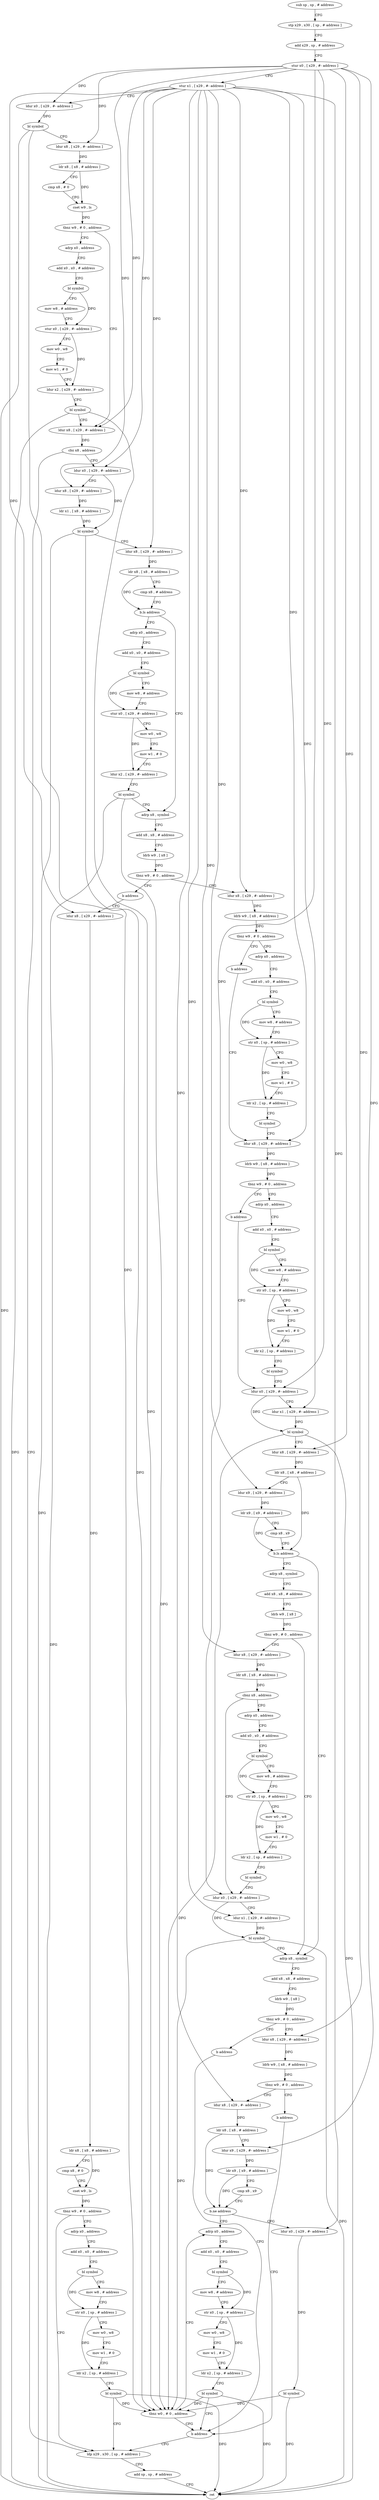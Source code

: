 digraph "func" {
"4204012" [label = "sub sp , sp , # address" ]
"4204016" [label = "stp x29 , x30 , [ sp , # address ]" ]
"4204020" [label = "add x29 , sp , # address" ]
"4204024" [label = "stur x0 , [ x29 , #- address ]" ]
"4204028" [label = "stur x1 , [ x29 , #- address ]" ]
"4204032" [label = "ldur x0 , [ x29 , #- address ]" ]
"4204036" [label = "bl symbol" ]
"4204040" [label = "ldur x8 , [ x29 , #- address ]" ]
"4204044" [label = "ldr x8 , [ x8 , # address ]" ]
"4204048" [label = "cmp x8 , # 0" ]
"4204052" [label = "cset w9 , ls" ]
"4204056" [label = "tbnz w9 , # 0 , address" ]
"4204096" [label = "ldur x8 , [ x29 , #- address ]" ]
"4204060" [label = "adrp x0 , address" ]
"4204100" [label = "cbz x8 , address" ]
"4204576" [label = "ldp x29 , x30 , [ sp , # address ]" ]
"4204104" [label = "ldur x0 , [ x29 , #- address ]" ]
"4204064" [label = "add x0 , x0 , # address" ]
"4204068" [label = "bl symbol" ]
"4204072" [label = "mov w8 , # address" ]
"4204076" [label = "stur x0 , [ x29 , #- address ]" ]
"4204080" [label = "mov w0 , w8" ]
"4204084" [label = "mov w1 , # 0" ]
"4204088" [label = "ldur x2 , [ x29 , #- address ]" ]
"4204092" [label = "bl symbol" ]
"4204580" [label = "add sp , sp , # address" ]
"4204584" [label = "ret" ]
"4204108" [label = "ldur x8 , [ x29 , #- address ]" ]
"4204112" [label = "ldr x1 , [ x8 , # address ]" ]
"4204116" [label = "bl symbol" ]
"4204120" [label = "ldur x8 , [ x29 , #- address ]" ]
"4204124" [label = "ldr x8 , [ x8 , # address ]" ]
"4204128" [label = "cmp x8 , # address" ]
"4204132" [label = "b.ls address" ]
"4204172" [label = "adrp x8 , symbol" ]
"4204136" [label = "adrp x0 , address" ]
"4204176" [label = "add x8 , x8 , # address" ]
"4204180" [label = "ldrb w9 , [ x8 ]" ]
"4204184" [label = "tbnz w9 , # 0 , address" ]
"4204192" [label = "ldur x8 , [ x29 , #- address ]" ]
"4204188" [label = "b address" ]
"4204140" [label = "add x0 , x0 , # address" ]
"4204144" [label = "bl symbol" ]
"4204148" [label = "mov w8 , # address" ]
"4204152" [label = "stur x0 , [ x29 , #- address ]" ]
"4204156" [label = "mov w0 , w8" ]
"4204160" [label = "mov w1 , # 0" ]
"4204164" [label = "ldur x2 , [ x29 , #- address ]" ]
"4204168" [label = "bl symbol" ]
"4204196" [label = "ldrb w9 , [ x8 , # address ]" ]
"4204200" [label = "tbnz w9 , # 0 , address" ]
"4204208" [label = "adrp x0 , address" ]
"4204204" [label = "b address" ]
"4204520" [label = "ldur x8 , [ x29 , #- address ]" ]
"4204212" [label = "add x0 , x0 , # address" ]
"4204216" [label = "bl symbol" ]
"4204220" [label = "mov w8 , # address" ]
"4204224" [label = "str x0 , [ sp , # address ]" ]
"4204228" [label = "mov w0 , w8" ]
"4204232" [label = "mov w1 , # 0" ]
"4204236" [label = "ldr x2 , [ sp , # address ]" ]
"4204240" [label = "bl symbol" ]
"4204244" [label = "ldur x8 , [ x29 , #- address ]" ]
"4204524" [label = "ldr x8 , [ x8 , # address ]" ]
"4204528" [label = "cmp x8 , # 0" ]
"4204532" [label = "cset w9 , ls" ]
"4204536" [label = "tbnz w9 , # 0 , address" ]
"4204540" [label = "adrp x0 , address" ]
"4204260" [label = "adrp x0 , address" ]
"4204264" [label = "add x0 , x0 , # address" ]
"4204268" [label = "bl symbol" ]
"4204272" [label = "mov w8 , # address" ]
"4204276" [label = "str x0 , [ sp , # address ]" ]
"4204280" [label = "mov w0 , w8" ]
"4204284" [label = "mov w1 , # 0" ]
"4204288" [label = "ldr x2 , [ sp , # address ]" ]
"4204292" [label = "bl symbol" ]
"4204296" [label = "ldur x0 , [ x29 , #- address ]" ]
"4204256" [label = "b address" ]
"4204248" [label = "ldrb w9 , [ x8 , # address ]" ]
"4204252" [label = "tbnz w9 , # 0 , address" ]
"4204544" [label = "add x0 , x0 , # address" ]
"4204548" [label = "bl symbol" ]
"4204552" [label = "mov w8 , # address" ]
"4204556" [label = "str x0 , [ sp , # address ]" ]
"4204560" [label = "mov w0 , w8" ]
"4204564" [label = "mov w1 , # 0" ]
"4204568" [label = "ldr x2 , [ sp , # address ]" ]
"4204572" [label = "bl symbol" ]
"4204408" [label = "adrp x8 , symbol" ]
"4204412" [label = "add x8 , x8 , # address" ]
"4204416" [label = "ldrb w9 , [ x8 ]" ]
"4204420" [label = "tbnz w9 , # 0 , address" ]
"4204428" [label = "ldur x8 , [ x29 , #- address ]" ]
"4204424" [label = "b address" ]
"4204332" [label = "adrp x8 , symbol" ]
"4204336" [label = "add x8 , x8 , # address" ]
"4204340" [label = "ldrb w9 , [ x8 ]" ]
"4204344" [label = "tbnz w9 , # 0 , address" ]
"4204348" [label = "ldur x8 , [ x29 , #- address ]" ]
"4204300" [label = "ldur x1 , [ x29 , #- address ]" ]
"4204304" [label = "bl symbol" ]
"4204308" [label = "ldur x8 , [ x29 , #- address ]" ]
"4204312" [label = "ldr x8 , [ x8 , # address ]" ]
"4204316" [label = "ldur x9 , [ x29 , #- address ]" ]
"4204320" [label = "ldr x9 , [ x9 , # address ]" ]
"4204324" [label = "cmp x8 , x9" ]
"4204328" [label = "b.ls address" ]
"4204432" [label = "ldrb w9 , [ x8 , # address ]" ]
"4204436" [label = "tbnz w9 , # 0 , address" ]
"4204444" [label = "ldur x8 , [ x29 , #- address ]" ]
"4204440" [label = "b address" ]
"4204516" [label = "b address" ]
"4204352" [label = "ldr x8 , [ x8 , # address ]" ]
"4204356" [label = "cbnz x8 , address" ]
"4204396" [label = "ldur x0 , [ x29 , #- address ]" ]
"4204360" [label = "adrp x0 , address" ]
"4204448" [label = "ldr x8 , [ x8 , # address ]" ]
"4204452" [label = "ldur x9 , [ x29 , #- address ]" ]
"4204456" [label = "ldr x9 , [ x9 , # address ]" ]
"4204460" [label = "cmp x8 , x9" ]
"4204464" [label = "b.ne address" ]
"4204480" [label = "adrp x0 , address" ]
"4204468" [label = "ldur x0 , [ x29 , #- address ]" ]
"4204400" [label = "ldur x1 , [ x29 , #- address ]" ]
"4204404" [label = "bl symbol" ]
"4204364" [label = "add x0 , x0 , # address" ]
"4204368" [label = "bl symbol" ]
"4204372" [label = "mov w8 , # address" ]
"4204376" [label = "str x0 , [ sp , # address ]" ]
"4204380" [label = "mov w0 , w8" ]
"4204384" [label = "mov w1 , # 0" ]
"4204388" [label = "ldr x2 , [ sp , # address ]" ]
"4204392" [label = "bl symbol" ]
"4204484" [label = "add x0 , x0 , # address" ]
"4204488" [label = "bl symbol" ]
"4204492" [label = "mov w8 , # address" ]
"4204496" [label = "str x0 , [ sp , # address ]" ]
"4204500" [label = "mov w0 , w8" ]
"4204504" [label = "mov w1 , # 0" ]
"4204508" [label = "ldr x2 , [ sp , # address ]" ]
"4204512" [label = "bl symbol" ]
"4204472" [label = "bl symbol" ]
"4204476" [label = "tbnz w0 , # 0 , address" ]
"4204012" -> "4204016" [ label = "CFG" ]
"4204016" -> "4204020" [ label = "CFG" ]
"4204020" -> "4204024" [ label = "CFG" ]
"4204024" -> "4204028" [ label = "CFG" ]
"4204024" -> "4204032" [ label = "DFG" ]
"4204024" -> "4204040" [ label = "DFG" ]
"4204024" -> "4204108" [ label = "DFG" ]
"4204024" -> "4204296" [ label = "DFG" ]
"4204024" -> "4204308" [ label = "DFG" ]
"4204024" -> "4204428" [ label = "DFG" ]
"4204024" -> "4204452" [ label = "DFG" ]
"4204024" -> "4204396" [ label = "DFG" ]
"4204028" -> "4204032" [ label = "CFG" ]
"4204028" -> "4204096" [ label = "DFG" ]
"4204028" -> "4204104" [ label = "DFG" ]
"4204028" -> "4204120" [ label = "DFG" ]
"4204028" -> "4204192" [ label = "DFG" ]
"4204028" -> "4204520" [ label = "DFG" ]
"4204028" -> "4204244" [ label = "DFG" ]
"4204028" -> "4204300" [ label = "DFG" ]
"4204028" -> "4204316" [ label = "DFG" ]
"4204028" -> "4204348" [ label = "DFG" ]
"4204028" -> "4204444" [ label = "DFG" ]
"4204028" -> "4204400" [ label = "DFG" ]
"4204028" -> "4204468" [ label = "DFG" ]
"4204032" -> "4204036" [ label = "DFG" ]
"4204036" -> "4204040" [ label = "CFG" ]
"4204036" -> "4204584" [ label = "DFG" ]
"4204036" -> "4204476" [ label = "DFG" ]
"4204040" -> "4204044" [ label = "DFG" ]
"4204044" -> "4204048" [ label = "CFG" ]
"4204044" -> "4204052" [ label = "DFG" ]
"4204048" -> "4204052" [ label = "CFG" ]
"4204052" -> "4204056" [ label = "DFG" ]
"4204056" -> "4204096" [ label = "CFG" ]
"4204056" -> "4204060" [ label = "CFG" ]
"4204096" -> "4204100" [ label = "DFG" ]
"4204060" -> "4204064" [ label = "CFG" ]
"4204100" -> "4204576" [ label = "CFG" ]
"4204100" -> "4204104" [ label = "CFG" ]
"4204576" -> "4204580" [ label = "CFG" ]
"4204104" -> "4204108" [ label = "CFG" ]
"4204104" -> "4204116" [ label = "DFG" ]
"4204064" -> "4204068" [ label = "CFG" ]
"4204068" -> "4204072" [ label = "CFG" ]
"4204068" -> "4204076" [ label = "DFG" ]
"4204072" -> "4204076" [ label = "CFG" ]
"4204076" -> "4204080" [ label = "CFG" ]
"4204076" -> "4204088" [ label = "DFG" ]
"4204080" -> "4204084" [ label = "CFG" ]
"4204084" -> "4204088" [ label = "CFG" ]
"4204088" -> "4204092" [ label = "CFG" ]
"4204092" -> "4204096" [ label = "CFG" ]
"4204092" -> "4204584" [ label = "DFG" ]
"4204092" -> "4204476" [ label = "DFG" ]
"4204580" -> "4204584" [ label = "CFG" ]
"4204108" -> "4204112" [ label = "DFG" ]
"4204112" -> "4204116" [ label = "DFG" ]
"4204116" -> "4204120" [ label = "CFG" ]
"4204116" -> "4204584" [ label = "DFG" ]
"4204116" -> "4204476" [ label = "DFG" ]
"4204120" -> "4204124" [ label = "DFG" ]
"4204124" -> "4204128" [ label = "CFG" ]
"4204124" -> "4204132" [ label = "DFG" ]
"4204128" -> "4204132" [ label = "CFG" ]
"4204132" -> "4204172" [ label = "CFG" ]
"4204132" -> "4204136" [ label = "CFG" ]
"4204172" -> "4204176" [ label = "CFG" ]
"4204136" -> "4204140" [ label = "CFG" ]
"4204176" -> "4204180" [ label = "CFG" ]
"4204180" -> "4204184" [ label = "DFG" ]
"4204184" -> "4204192" [ label = "CFG" ]
"4204184" -> "4204188" [ label = "CFG" ]
"4204192" -> "4204196" [ label = "DFG" ]
"4204188" -> "4204520" [ label = "CFG" ]
"4204140" -> "4204144" [ label = "CFG" ]
"4204144" -> "4204148" [ label = "CFG" ]
"4204144" -> "4204152" [ label = "DFG" ]
"4204148" -> "4204152" [ label = "CFG" ]
"4204152" -> "4204156" [ label = "CFG" ]
"4204152" -> "4204164" [ label = "DFG" ]
"4204156" -> "4204160" [ label = "CFG" ]
"4204160" -> "4204164" [ label = "CFG" ]
"4204164" -> "4204168" [ label = "CFG" ]
"4204168" -> "4204172" [ label = "CFG" ]
"4204168" -> "4204584" [ label = "DFG" ]
"4204168" -> "4204476" [ label = "DFG" ]
"4204196" -> "4204200" [ label = "DFG" ]
"4204200" -> "4204208" [ label = "CFG" ]
"4204200" -> "4204204" [ label = "CFG" ]
"4204208" -> "4204212" [ label = "CFG" ]
"4204204" -> "4204244" [ label = "CFG" ]
"4204520" -> "4204524" [ label = "DFG" ]
"4204212" -> "4204216" [ label = "CFG" ]
"4204216" -> "4204220" [ label = "CFG" ]
"4204216" -> "4204224" [ label = "DFG" ]
"4204220" -> "4204224" [ label = "CFG" ]
"4204224" -> "4204228" [ label = "CFG" ]
"4204224" -> "4204236" [ label = "DFG" ]
"4204228" -> "4204232" [ label = "CFG" ]
"4204232" -> "4204236" [ label = "CFG" ]
"4204236" -> "4204240" [ label = "CFG" ]
"4204240" -> "4204244" [ label = "CFG" ]
"4204244" -> "4204248" [ label = "DFG" ]
"4204524" -> "4204528" [ label = "CFG" ]
"4204524" -> "4204532" [ label = "DFG" ]
"4204528" -> "4204532" [ label = "CFG" ]
"4204532" -> "4204536" [ label = "DFG" ]
"4204536" -> "4204576" [ label = "CFG" ]
"4204536" -> "4204540" [ label = "CFG" ]
"4204540" -> "4204544" [ label = "CFG" ]
"4204260" -> "4204264" [ label = "CFG" ]
"4204264" -> "4204268" [ label = "CFG" ]
"4204268" -> "4204272" [ label = "CFG" ]
"4204268" -> "4204276" [ label = "DFG" ]
"4204272" -> "4204276" [ label = "CFG" ]
"4204276" -> "4204280" [ label = "CFG" ]
"4204276" -> "4204288" [ label = "DFG" ]
"4204280" -> "4204284" [ label = "CFG" ]
"4204284" -> "4204288" [ label = "CFG" ]
"4204288" -> "4204292" [ label = "CFG" ]
"4204292" -> "4204296" [ label = "CFG" ]
"4204296" -> "4204300" [ label = "CFG" ]
"4204296" -> "4204304" [ label = "DFG" ]
"4204256" -> "4204296" [ label = "CFG" ]
"4204248" -> "4204252" [ label = "DFG" ]
"4204252" -> "4204260" [ label = "CFG" ]
"4204252" -> "4204256" [ label = "CFG" ]
"4204544" -> "4204548" [ label = "CFG" ]
"4204548" -> "4204552" [ label = "CFG" ]
"4204548" -> "4204556" [ label = "DFG" ]
"4204552" -> "4204556" [ label = "CFG" ]
"4204556" -> "4204560" [ label = "CFG" ]
"4204556" -> "4204568" [ label = "DFG" ]
"4204560" -> "4204564" [ label = "CFG" ]
"4204564" -> "4204568" [ label = "CFG" ]
"4204568" -> "4204572" [ label = "CFG" ]
"4204572" -> "4204576" [ label = "CFG" ]
"4204572" -> "4204584" [ label = "DFG" ]
"4204572" -> "4204476" [ label = "DFG" ]
"4204408" -> "4204412" [ label = "CFG" ]
"4204412" -> "4204416" [ label = "CFG" ]
"4204416" -> "4204420" [ label = "DFG" ]
"4204420" -> "4204428" [ label = "CFG" ]
"4204420" -> "4204424" [ label = "CFG" ]
"4204428" -> "4204432" [ label = "DFG" ]
"4204424" -> "4204516" [ label = "CFG" ]
"4204332" -> "4204336" [ label = "CFG" ]
"4204336" -> "4204340" [ label = "CFG" ]
"4204340" -> "4204344" [ label = "DFG" ]
"4204344" -> "4204408" [ label = "CFG" ]
"4204344" -> "4204348" [ label = "CFG" ]
"4204348" -> "4204352" [ label = "DFG" ]
"4204300" -> "4204304" [ label = "DFG" ]
"4204304" -> "4204308" [ label = "CFG" ]
"4204304" -> "4204584" [ label = "DFG" ]
"4204304" -> "4204476" [ label = "DFG" ]
"4204308" -> "4204312" [ label = "DFG" ]
"4204312" -> "4204316" [ label = "CFG" ]
"4204312" -> "4204328" [ label = "DFG" ]
"4204316" -> "4204320" [ label = "DFG" ]
"4204320" -> "4204324" [ label = "CFG" ]
"4204320" -> "4204328" [ label = "DFG" ]
"4204324" -> "4204328" [ label = "CFG" ]
"4204328" -> "4204408" [ label = "CFG" ]
"4204328" -> "4204332" [ label = "CFG" ]
"4204432" -> "4204436" [ label = "DFG" ]
"4204436" -> "4204444" [ label = "CFG" ]
"4204436" -> "4204440" [ label = "CFG" ]
"4204444" -> "4204448" [ label = "DFG" ]
"4204440" -> "4204516" [ label = "CFG" ]
"4204516" -> "4204576" [ label = "CFG" ]
"4204352" -> "4204356" [ label = "DFG" ]
"4204356" -> "4204396" [ label = "CFG" ]
"4204356" -> "4204360" [ label = "CFG" ]
"4204396" -> "4204400" [ label = "CFG" ]
"4204396" -> "4204404" [ label = "DFG" ]
"4204360" -> "4204364" [ label = "CFG" ]
"4204448" -> "4204452" [ label = "CFG" ]
"4204448" -> "4204464" [ label = "DFG" ]
"4204452" -> "4204456" [ label = "DFG" ]
"4204456" -> "4204460" [ label = "CFG" ]
"4204456" -> "4204464" [ label = "DFG" ]
"4204460" -> "4204464" [ label = "CFG" ]
"4204464" -> "4204480" [ label = "CFG" ]
"4204464" -> "4204468" [ label = "CFG" ]
"4204480" -> "4204484" [ label = "CFG" ]
"4204468" -> "4204472" [ label = "DFG" ]
"4204400" -> "4204404" [ label = "DFG" ]
"4204404" -> "4204408" [ label = "CFG" ]
"4204404" -> "4204584" [ label = "DFG" ]
"4204404" -> "4204476" [ label = "DFG" ]
"4204364" -> "4204368" [ label = "CFG" ]
"4204368" -> "4204372" [ label = "CFG" ]
"4204368" -> "4204376" [ label = "DFG" ]
"4204372" -> "4204376" [ label = "CFG" ]
"4204376" -> "4204380" [ label = "CFG" ]
"4204376" -> "4204388" [ label = "DFG" ]
"4204380" -> "4204384" [ label = "CFG" ]
"4204384" -> "4204388" [ label = "CFG" ]
"4204388" -> "4204392" [ label = "CFG" ]
"4204392" -> "4204396" [ label = "CFG" ]
"4204484" -> "4204488" [ label = "CFG" ]
"4204488" -> "4204492" [ label = "CFG" ]
"4204488" -> "4204496" [ label = "DFG" ]
"4204492" -> "4204496" [ label = "CFG" ]
"4204496" -> "4204500" [ label = "CFG" ]
"4204496" -> "4204508" [ label = "DFG" ]
"4204500" -> "4204504" [ label = "CFG" ]
"4204504" -> "4204508" [ label = "CFG" ]
"4204508" -> "4204512" [ label = "CFG" ]
"4204512" -> "4204516" [ label = "CFG" ]
"4204512" -> "4204584" [ label = "DFG" ]
"4204512" -> "4204476" [ label = "DFG" ]
"4204472" -> "4204476" [ label = "DFG" ]
"4204472" -> "4204584" [ label = "DFG" ]
"4204476" -> "4204516" [ label = "CFG" ]
"4204476" -> "4204480" [ label = "CFG" ]
}
